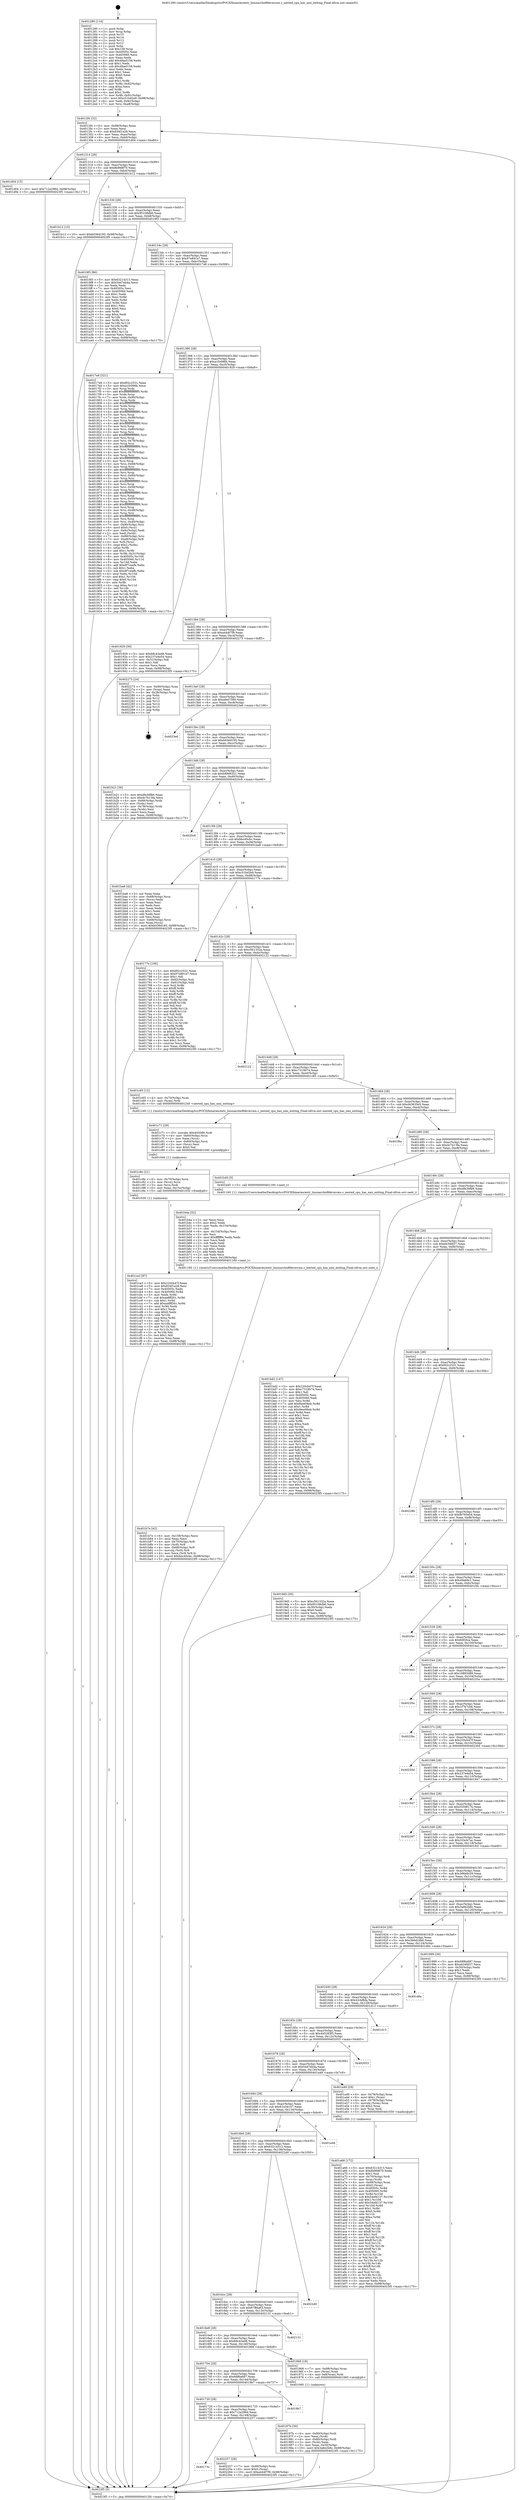 digraph "0x401280" {
  label = "0x401280 (/mnt/c/Users/mathe/Desktop/tcc/POCII/binaries/extr_linuxarchx86kvmvmx.c_nested_cpu_has_nmi_exiting_Final-ollvm.out::main(0))"
  labelloc = "t"
  node[shape=record]

  Entry [label="",width=0.3,height=0.3,shape=circle,fillcolor=black,style=filled]
  "0x4012f4" [label="{
     0x4012f4 [32]\l
     | [instrs]\l
     &nbsp;&nbsp;0x4012f4 \<+6\>: mov -0x98(%rbp),%eax\l
     &nbsp;&nbsp;0x4012fa \<+2\>: mov %eax,%ecx\l
     &nbsp;&nbsp;0x4012fc \<+6\>: sub $0x834f1a28,%ecx\l
     &nbsp;&nbsp;0x401302 \<+6\>: mov %eax,-0xac(%rbp)\l
     &nbsp;&nbsp;0x401308 \<+6\>: mov %ecx,-0xb0(%rbp)\l
     &nbsp;&nbsp;0x40130e \<+6\>: je 0000000000401d04 \<main+0xa84\>\l
  }"]
  "0x401d04" [label="{
     0x401d04 [15]\l
     | [instrs]\l
     &nbsp;&nbsp;0x401d04 \<+10\>: movl $0x712a296d,-0x98(%rbp)\l
     &nbsp;&nbsp;0x401d0e \<+5\>: jmp 00000000004023f5 \<main+0x1175\>\l
  }"]
  "0x401314" [label="{
     0x401314 [28]\l
     | [instrs]\l
     &nbsp;&nbsp;0x401314 \<+5\>: jmp 0000000000401319 \<main+0x99\>\l
     &nbsp;&nbsp;0x401319 \<+6\>: mov -0xac(%rbp),%eax\l
     &nbsp;&nbsp;0x40131f \<+5\>: sub $0x8b968f70,%eax\l
     &nbsp;&nbsp;0x401324 \<+6\>: mov %eax,-0xb4(%rbp)\l
     &nbsp;&nbsp;0x40132a \<+6\>: je 0000000000401b12 \<main+0x892\>\l
  }"]
  Exit [label="",width=0.3,height=0.3,shape=circle,fillcolor=black,style=filled,peripheries=2]
  "0x401b12" [label="{
     0x401b12 [15]\l
     | [instrs]\l
     &nbsp;&nbsp;0x401b12 \<+10\>: movl $0xb036d195,-0x98(%rbp)\l
     &nbsp;&nbsp;0x401b1c \<+5\>: jmp 00000000004023f5 \<main+0x1175\>\l
  }"]
  "0x401330" [label="{
     0x401330 [28]\l
     | [instrs]\l
     &nbsp;&nbsp;0x401330 \<+5\>: jmp 0000000000401335 \<main+0xb5\>\l
     &nbsp;&nbsp;0x401335 \<+6\>: mov -0xac(%rbp),%eax\l
     &nbsp;&nbsp;0x40133b \<+5\>: sub $0x95108db6,%eax\l
     &nbsp;&nbsp;0x401340 \<+6\>: mov %eax,-0xb8(%rbp)\l
     &nbsp;&nbsp;0x401346 \<+6\>: je 00000000004019f3 \<main+0x773\>\l
  }"]
  "0x40173c" [label="{
     0x40173c\l
  }", style=dashed]
  "0x4019f3" [label="{
     0x4019f3 [86]\l
     | [instrs]\l
     &nbsp;&nbsp;0x4019f3 \<+5\>: mov $0x63214313,%eax\l
     &nbsp;&nbsp;0x4019f8 \<+5\>: mov $0x54d7eb4a,%ecx\l
     &nbsp;&nbsp;0x4019fd \<+2\>: xor %edx,%edx\l
     &nbsp;&nbsp;0x4019ff \<+7\>: mov 0x40505c,%esi\l
     &nbsp;&nbsp;0x401a06 \<+7\>: mov 0x405060,%edi\l
     &nbsp;&nbsp;0x401a0d \<+3\>: sub $0x1,%edx\l
     &nbsp;&nbsp;0x401a10 \<+3\>: mov %esi,%r8d\l
     &nbsp;&nbsp;0x401a13 \<+3\>: add %edx,%r8d\l
     &nbsp;&nbsp;0x401a16 \<+4\>: imul %r8d,%esi\l
     &nbsp;&nbsp;0x401a1a \<+3\>: and $0x1,%esi\l
     &nbsp;&nbsp;0x401a1d \<+3\>: cmp $0x0,%esi\l
     &nbsp;&nbsp;0x401a20 \<+4\>: sete %r9b\l
     &nbsp;&nbsp;0x401a24 \<+3\>: cmp $0xa,%edi\l
     &nbsp;&nbsp;0x401a27 \<+4\>: setl %r10b\l
     &nbsp;&nbsp;0x401a2b \<+3\>: mov %r9b,%r11b\l
     &nbsp;&nbsp;0x401a2e \<+3\>: and %r10b,%r11b\l
     &nbsp;&nbsp;0x401a31 \<+3\>: xor %r10b,%r9b\l
     &nbsp;&nbsp;0x401a34 \<+3\>: or %r9b,%r11b\l
     &nbsp;&nbsp;0x401a37 \<+4\>: test $0x1,%r11b\l
     &nbsp;&nbsp;0x401a3b \<+3\>: cmovne %ecx,%eax\l
     &nbsp;&nbsp;0x401a3e \<+6\>: mov %eax,-0x98(%rbp)\l
     &nbsp;&nbsp;0x401a44 \<+5\>: jmp 00000000004023f5 \<main+0x1175\>\l
  }"]
  "0x40134c" [label="{
     0x40134c [28]\l
     | [instrs]\l
     &nbsp;&nbsp;0x40134c \<+5\>: jmp 0000000000401351 \<main+0xd1\>\l
     &nbsp;&nbsp;0x401351 \<+6\>: mov -0xac(%rbp),%eax\l
     &nbsp;&nbsp;0x401357 \<+5\>: sub $0x97e891a7,%eax\l
     &nbsp;&nbsp;0x40135c \<+6\>: mov %eax,-0xbc(%rbp)\l
     &nbsp;&nbsp;0x401362 \<+6\>: je 00000000004017e8 \<main+0x568\>\l
  }"]
  "0x402257" [label="{
     0x402257 [28]\l
     | [instrs]\l
     &nbsp;&nbsp;0x402257 \<+7\>: mov -0x90(%rbp),%rax\l
     &nbsp;&nbsp;0x40225e \<+6\>: movl $0x0,(%rax)\l
     &nbsp;&nbsp;0x402264 \<+10\>: movl $0xa444f7f9,-0x98(%rbp)\l
     &nbsp;&nbsp;0x40226e \<+5\>: jmp 00000000004023f5 \<main+0x1175\>\l
  }"]
  "0x4017e8" [label="{
     0x4017e8 [321]\l
     | [instrs]\l
     &nbsp;&nbsp;0x4017e8 \<+5\>: mov $0xf02c2531,%eax\l
     &nbsp;&nbsp;0x4017ed \<+5\>: mov $0xa1fc096b,%ecx\l
     &nbsp;&nbsp;0x4017f2 \<+3\>: mov %rsp,%rdx\l
     &nbsp;&nbsp;0x4017f5 \<+4\>: add $0xfffffffffffffff0,%rdx\l
     &nbsp;&nbsp;0x4017f9 \<+3\>: mov %rdx,%rsp\l
     &nbsp;&nbsp;0x4017fc \<+7\>: mov %rdx,-0x90(%rbp)\l
     &nbsp;&nbsp;0x401803 \<+3\>: mov %rsp,%rdx\l
     &nbsp;&nbsp;0x401806 \<+4\>: add $0xfffffffffffffff0,%rdx\l
     &nbsp;&nbsp;0x40180a \<+3\>: mov %rdx,%rsp\l
     &nbsp;&nbsp;0x40180d \<+3\>: mov %rsp,%rsi\l
     &nbsp;&nbsp;0x401810 \<+4\>: add $0xfffffffffffffff0,%rsi\l
     &nbsp;&nbsp;0x401814 \<+3\>: mov %rsi,%rsp\l
     &nbsp;&nbsp;0x401817 \<+7\>: mov %rsi,-0x88(%rbp)\l
     &nbsp;&nbsp;0x40181e \<+3\>: mov %rsp,%rsi\l
     &nbsp;&nbsp;0x401821 \<+4\>: add $0xfffffffffffffff0,%rsi\l
     &nbsp;&nbsp;0x401825 \<+3\>: mov %rsi,%rsp\l
     &nbsp;&nbsp;0x401828 \<+4\>: mov %rsi,-0x80(%rbp)\l
     &nbsp;&nbsp;0x40182c \<+3\>: mov %rsp,%rsi\l
     &nbsp;&nbsp;0x40182f \<+4\>: add $0xfffffffffffffff0,%rsi\l
     &nbsp;&nbsp;0x401833 \<+3\>: mov %rsi,%rsp\l
     &nbsp;&nbsp;0x401836 \<+4\>: mov %rsi,-0x78(%rbp)\l
     &nbsp;&nbsp;0x40183a \<+3\>: mov %rsp,%rsi\l
     &nbsp;&nbsp;0x40183d \<+4\>: add $0xfffffffffffffff0,%rsi\l
     &nbsp;&nbsp;0x401841 \<+3\>: mov %rsi,%rsp\l
     &nbsp;&nbsp;0x401844 \<+4\>: mov %rsi,-0x70(%rbp)\l
     &nbsp;&nbsp;0x401848 \<+3\>: mov %rsp,%rsi\l
     &nbsp;&nbsp;0x40184b \<+4\>: add $0xfffffffffffffff0,%rsi\l
     &nbsp;&nbsp;0x40184f \<+3\>: mov %rsi,%rsp\l
     &nbsp;&nbsp;0x401852 \<+4\>: mov %rsi,-0x68(%rbp)\l
     &nbsp;&nbsp;0x401856 \<+3\>: mov %rsp,%rsi\l
     &nbsp;&nbsp;0x401859 \<+4\>: add $0xfffffffffffffff0,%rsi\l
     &nbsp;&nbsp;0x40185d \<+3\>: mov %rsi,%rsp\l
     &nbsp;&nbsp;0x401860 \<+4\>: mov %rsi,-0x60(%rbp)\l
     &nbsp;&nbsp;0x401864 \<+3\>: mov %rsp,%rsi\l
     &nbsp;&nbsp;0x401867 \<+4\>: add $0xfffffffffffffff0,%rsi\l
     &nbsp;&nbsp;0x40186b \<+3\>: mov %rsi,%rsp\l
     &nbsp;&nbsp;0x40186e \<+4\>: mov %rsi,-0x58(%rbp)\l
     &nbsp;&nbsp;0x401872 \<+3\>: mov %rsp,%rsi\l
     &nbsp;&nbsp;0x401875 \<+4\>: add $0xfffffffffffffff0,%rsi\l
     &nbsp;&nbsp;0x401879 \<+3\>: mov %rsi,%rsp\l
     &nbsp;&nbsp;0x40187c \<+4\>: mov %rsi,-0x50(%rbp)\l
     &nbsp;&nbsp;0x401880 \<+3\>: mov %rsp,%rsi\l
     &nbsp;&nbsp;0x401883 \<+4\>: add $0xfffffffffffffff0,%rsi\l
     &nbsp;&nbsp;0x401887 \<+3\>: mov %rsi,%rsp\l
     &nbsp;&nbsp;0x40188a \<+4\>: mov %rsi,-0x48(%rbp)\l
     &nbsp;&nbsp;0x40188e \<+3\>: mov %rsp,%rsi\l
     &nbsp;&nbsp;0x401891 \<+4\>: add $0xfffffffffffffff0,%rsi\l
     &nbsp;&nbsp;0x401895 \<+3\>: mov %rsi,%rsp\l
     &nbsp;&nbsp;0x401898 \<+4\>: mov %rsi,-0x40(%rbp)\l
     &nbsp;&nbsp;0x40189c \<+7\>: mov -0x90(%rbp),%rsi\l
     &nbsp;&nbsp;0x4018a3 \<+6\>: movl $0x0,(%rsi)\l
     &nbsp;&nbsp;0x4018a9 \<+6\>: mov -0x9c(%rbp),%edi\l
     &nbsp;&nbsp;0x4018af \<+2\>: mov %edi,(%rdx)\l
     &nbsp;&nbsp;0x4018b1 \<+7\>: mov -0x88(%rbp),%rsi\l
     &nbsp;&nbsp;0x4018b8 \<+7\>: mov -0xa8(%rbp),%r8\l
     &nbsp;&nbsp;0x4018bf \<+3\>: mov %r8,(%rsi)\l
     &nbsp;&nbsp;0x4018c2 \<+3\>: cmpl $0x2,(%rdx)\l
     &nbsp;&nbsp;0x4018c5 \<+4\>: setne %r9b\l
     &nbsp;&nbsp;0x4018c9 \<+4\>: and $0x1,%r9b\l
     &nbsp;&nbsp;0x4018cd \<+4\>: mov %r9b,-0x31(%rbp)\l
     &nbsp;&nbsp;0x4018d1 \<+8\>: mov 0x40505c,%r10d\l
     &nbsp;&nbsp;0x4018d9 \<+8\>: mov 0x405060,%r11d\l
     &nbsp;&nbsp;0x4018e1 \<+3\>: mov %r10d,%ebx\l
     &nbsp;&nbsp;0x4018e4 \<+6\>: add $0xdf7ceafb,%ebx\l
     &nbsp;&nbsp;0x4018ea \<+3\>: sub $0x1,%ebx\l
     &nbsp;&nbsp;0x4018ed \<+6\>: sub $0xdf7ceafb,%ebx\l
     &nbsp;&nbsp;0x4018f3 \<+4\>: imul %ebx,%r10d\l
     &nbsp;&nbsp;0x4018f7 \<+4\>: and $0x1,%r10d\l
     &nbsp;&nbsp;0x4018fb \<+4\>: cmp $0x0,%r10d\l
     &nbsp;&nbsp;0x4018ff \<+4\>: sete %r9b\l
     &nbsp;&nbsp;0x401903 \<+4\>: cmp $0xa,%r11d\l
     &nbsp;&nbsp;0x401907 \<+4\>: setl %r14b\l
     &nbsp;&nbsp;0x40190b \<+3\>: mov %r9b,%r15b\l
     &nbsp;&nbsp;0x40190e \<+3\>: and %r14b,%r15b\l
     &nbsp;&nbsp;0x401911 \<+3\>: xor %r14b,%r9b\l
     &nbsp;&nbsp;0x401914 \<+3\>: or %r9b,%r15b\l
     &nbsp;&nbsp;0x401917 \<+4\>: test $0x1,%r15b\l
     &nbsp;&nbsp;0x40191b \<+3\>: cmovne %ecx,%eax\l
     &nbsp;&nbsp;0x40191e \<+6\>: mov %eax,-0x98(%rbp)\l
     &nbsp;&nbsp;0x401924 \<+5\>: jmp 00000000004023f5 \<main+0x1175\>\l
  }"]
  "0x401368" [label="{
     0x401368 [28]\l
     | [instrs]\l
     &nbsp;&nbsp;0x401368 \<+5\>: jmp 000000000040136d \<main+0xed\>\l
     &nbsp;&nbsp;0x40136d \<+6\>: mov -0xac(%rbp),%eax\l
     &nbsp;&nbsp;0x401373 \<+5\>: sub $0xa1fc096b,%eax\l
     &nbsp;&nbsp;0x401378 \<+6\>: mov %eax,-0xc0(%rbp)\l
     &nbsp;&nbsp;0x40137e \<+6\>: je 0000000000401929 \<main+0x6a9\>\l
  }"]
  "0x401720" [label="{
     0x401720 [28]\l
     | [instrs]\l
     &nbsp;&nbsp;0x401720 \<+5\>: jmp 0000000000401725 \<main+0x4a5\>\l
     &nbsp;&nbsp;0x401725 \<+6\>: mov -0xac(%rbp),%eax\l
     &nbsp;&nbsp;0x40172b \<+5\>: sub $0x712a296d,%eax\l
     &nbsp;&nbsp;0x401730 \<+6\>: mov %eax,-0x148(%rbp)\l
     &nbsp;&nbsp;0x401736 \<+6\>: je 0000000000402257 \<main+0xfd7\>\l
  }"]
  "0x401929" [label="{
     0x401929 [30]\l
     | [instrs]\l
     &nbsp;&nbsp;0x401929 \<+5\>: mov $0x68c43ed8,%eax\l
     &nbsp;&nbsp;0x40192e \<+5\>: mov $0x237e4a54,%ecx\l
     &nbsp;&nbsp;0x401933 \<+3\>: mov -0x31(%rbp),%dl\l
     &nbsp;&nbsp;0x401936 \<+3\>: test $0x1,%dl\l
     &nbsp;&nbsp;0x401939 \<+3\>: cmovne %ecx,%eax\l
     &nbsp;&nbsp;0x40193c \<+6\>: mov %eax,-0x98(%rbp)\l
     &nbsp;&nbsp;0x401942 \<+5\>: jmp 00000000004023f5 \<main+0x1175\>\l
  }"]
  "0x401384" [label="{
     0x401384 [28]\l
     | [instrs]\l
     &nbsp;&nbsp;0x401384 \<+5\>: jmp 0000000000401389 \<main+0x109\>\l
     &nbsp;&nbsp;0x401389 \<+6\>: mov -0xac(%rbp),%eax\l
     &nbsp;&nbsp;0x40138f \<+5\>: sub $0xa444f7f9,%eax\l
     &nbsp;&nbsp;0x401394 \<+6\>: mov %eax,-0xc4(%rbp)\l
     &nbsp;&nbsp;0x40139a \<+6\>: je 0000000000402273 \<main+0xff3\>\l
  }"]
  "0x4019b7" [label="{
     0x4019b7\l
  }", style=dashed]
  "0x402273" [label="{
     0x402273 [24]\l
     | [instrs]\l
     &nbsp;&nbsp;0x402273 \<+7\>: mov -0x90(%rbp),%rax\l
     &nbsp;&nbsp;0x40227a \<+2\>: mov (%rax),%eax\l
     &nbsp;&nbsp;0x40227c \<+4\>: lea -0x28(%rbp),%rsp\l
     &nbsp;&nbsp;0x402280 \<+1\>: pop %rbx\l
     &nbsp;&nbsp;0x402281 \<+2\>: pop %r12\l
     &nbsp;&nbsp;0x402283 \<+2\>: pop %r13\l
     &nbsp;&nbsp;0x402285 \<+2\>: pop %r14\l
     &nbsp;&nbsp;0x402287 \<+2\>: pop %r15\l
     &nbsp;&nbsp;0x402289 \<+1\>: pop %rbp\l
     &nbsp;&nbsp;0x40228a \<+1\>: ret\l
  }"]
  "0x4013a0" [label="{
     0x4013a0 [28]\l
     | [instrs]\l
     &nbsp;&nbsp;0x4013a0 \<+5\>: jmp 00000000004013a5 \<main+0x125\>\l
     &nbsp;&nbsp;0x4013a5 \<+6\>: mov -0xac(%rbp),%eax\l
     &nbsp;&nbsp;0x4013ab \<+5\>: sub $0xafed7580,%eax\l
     &nbsp;&nbsp;0x4013b0 \<+6\>: mov %eax,-0xc8(%rbp)\l
     &nbsp;&nbsp;0x4013b6 \<+6\>: je 00000000004023e6 \<main+0x1166\>\l
  }"]
  "0x401ca3" [label="{
     0x401ca3 [97]\l
     | [instrs]\l
     &nbsp;&nbsp;0x401ca3 \<+5\>: mov $0x220cb47f,%eax\l
     &nbsp;&nbsp;0x401ca8 \<+5\>: mov $0x834f1a28,%esi\l
     &nbsp;&nbsp;0x401cad \<+7\>: mov 0x40505c,%edx\l
     &nbsp;&nbsp;0x401cb4 \<+8\>: mov 0x405060,%r8d\l
     &nbsp;&nbsp;0x401cbc \<+3\>: mov %edx,%r9d\l
     &nbsp;&nbsp;0x401cbf \<+7\>: sub $0xaa8ff261,%r9d\l
     &nbsp;&nbsp;0x401cc6 \<+4\>: sub $0x1,%r9d\l
     &nbsp;&nbsp;0x401cca \<+7\>: add $0xaa8ff261,%r9d\l
     &nbsp;&nbsp;0x401cd1 \<+4\>: imul %r9d,%edx\l
     &nbsp;&nbsp;0x401cd5 \<+3\>: and $0x1,%edx\l
     &nbsp;&nbsp;0x401cd8 \<+3\>: cmp $0x0,%edx\l
     &nbsp;&nbsp;0x401cdb \<+4\>: sete %r10b\l
     &nbsp;&nbsp;0x401cdf \<+4\>: cmp $0xa,%r8d\l
     &nbsp;&nbsp;0x401ce3 \<+4\>: setl %r11b\l
     &nbsp;&nbsp;0x401ce7 \<+3\>: mov %r10b,%bl\l
     &nbsp;&nbsp;0x401cea \<+3\>: and %r11b,%bl\l
     &nbsp;&nbsp;0x401ced \<+3\>: xor %r11b,%r10b\l
     &nbsp;&nbsp;0x401cf0 \<+3\>: or %r10b,%bl\l
     &nbsp;&nbsp;0x401cf3 \<+3\>: test $0x1,%bl\l
     &nbsp;&nbsp;0x401cf6 \<+3\>: cmovne %esi,%eax\l
     &nbsp;&nbsp;0x401cf9 \<+6\>: mov %eax,-0x98(%rbp)\l
     &nbsp;&nbsp;0x401cff \<+5\>: jmp 00000000004023f5 \<main+0x1175\>\l
  }"]
  "0x4023e6" [label="{
     0x4023e6\l
  }", style=dashed]
  "0x4013bc" [label="{
     0x4013bc [28]\l
     | [instrs]\l
     &nbsp;&nbsp;0x4013bc \<+5\>: jmp 00000000004013c1 \<main+0x141\>\l
     &nbsp;&nbsp;0x4013c1 \<+6\>: mov -0xac(%rbp),%eax\l
     &nbsp;&nbsp;0x4013c7 \<+5\>: sub $0xb036d195,%eax\l
     &nbsp;&nbsp;0x4013cc \<+6\>: mov %eax,-0xcc(%rbp)\l
     &nbsp;&nbsp;0x4013d2 \<+6\>: je 0000000000401b21 \<main+0x8a1\>\l
  }"]
  "0x401c8e" [label="{
     0x401c8e [21]\l
     | [instrs]\l
     &nbsp;&nbsp;0x401c8e \<+4\>: mov -0x70(%rbp),%rcx\l
     &nbsp;&nbsp;0x401c92 \<+3\>: mov (%rcx),%rcx\l
     &nbsp;&nbsp;0x401c95 \<+3\>: mov %rcx,%rdi\l
     &nbsp;&nbsp;0x401c98 \<+6\>: mov %eax,-0x15c(%rbp)\l
     &nbsp;&nbsp;0x401c9e \<+5\>: call 0000000000401030 \<free@plt\>\l
     | [calls]\l
     &nbsp;&nbsp;0x401030 \{1\} (unknown)\l
  }"]
  "0x401b21" [label="{
     0x401b21 [36]\l
     | [instrs]\l
     &nbsp;&nbsp;0x401b21 \<+5\>: mov $0xdfe39fb6,%eax\l
     &nbsp;&nbsp;0x401b26 \<+5\>: mov $0xdc7b13fa,%ecx\l
     &nbsp;&nbsp;0x401b2b \<+4\>: mov -0x68(%rbp),%rdx\l
     &nbsp;&nbsp;0x401b2f \<+2\>: mov (%rdx),%esi\l
     &nbsp;&nbsp;0x401b31 \<+4\>: mov -0x78(%rbp),%rdx\l
     &nbsp;&nbsp;0x401b35 \<+2\>: cmp (%rdx),%esi\l
     &nbsp;&nbsp;0x401b37 \<+3\>: cmovl %ecx,%eax\l
     &nbsp;&nbsp;0x401b3a \<+6\>: mov %eax,-0x98(%rbp)\l
     &nbsp;&nbsp;0x401b40 \<+5\>: jmp 00000000004023f5 \<main+0x1175\>\l
  }"]
  "0x4013d8" [label="{
     0x4013d8 [28]\l
     | [instrs]\l
     &nbsp;&nbsp;0x4013d8 \<+5\>: jmp 00000000004013dd \<main+0x15d\>\l
     &nbsp;&nbsp;0x4013dd \<+6\>: mov -0xac(%rbp),%eax\l
     &nbsp;&nbsp;0x4013e3 \<+5\>: sub $0xb89d6321,%eax\l
     &nbsp;&nbsp;0x4013e8 \<+6\>: mov %eax,-0xd0(%rbp)\l
     &nbsp;&nbsp;0x4013ee \<+6\>: je 00000000004020c6 \<main+0xe46\>\l
  }"]
  "0x401c71" [label="{
     0x401c71 [29]\l
     | [instrs]\l
     &nbsp;&nbsp;0x401c71 \<+10\>: movabs $0x4030d6,%rdi\l
     &nbsp;&nbsp;0x401c7b \<+4\>: mov -0x60(%rbp),%rcx\l
     &nbsp;&nbsp;0x401c7f \<+2\>: mov %eax,(%rcx)\l
     &nbsp;&nbsp;0x401c81 \<+4\>: mov -0x60(%rbp),%rcx\l
     &nbsp;&nbsp;0x401c85 \<+2\>: mov (%rcx),%esi\l
     &nbsp;&nbsp;0x401c87 \<+2\>: mov $0x0,%al\l
     &nbsp;&nbsp;0x401c89 \<+5\>: call 0000000000401040 \<printf@plt\>\l
     | [calls]\l
     &nbsp;&nbsp;0x401040 \{1\} (unknown)\l
  }"]
  "0x4020c6" [label="{
     0x4020c6\l
  }", style=dashed]
  "0x4013f4" [label="{
     0x4013f4 [28]\l
     | [instrs]\l
     &nbsp;&nbsp;0x4013f4 \<+5\>: jmp 00000000004013f9 \<main+0x179\>\l
     &nbsp;&nbsp;0x4013f9 \<+6\>: mov -0xac(%rbp),%eax\l
     &nbsp;&nbsp;0x4013ff \<+5\>: sub $0xbbc40cbc,%eax\l
     &nbsp;&nbsp;0x401404 \<+6\>: mov %eax,-0xd4(%rbp)\l
     &nbsp;&nbsp;0x40140a \<+6\>: je 0000000000401ba8 \<main+0x928\>\l
  }"]
  "0x401b7e" [label="{
     0x401b7e [42]\l
     | [instrs]\l
     &nbsp;&nbsp;0x401b7e \<+6\>: mov -0x158(%rbp),%ecx\l
     &nbsp;&nbsp;0x401b84 \<+3\>: imul %eax,%ecx\l
     &nbsp;&nbsp;0x401b87 \<+4\>: mov -0x70(%rbp),%r8\l
     &nbsp;&nbsp;0x401b8b \<+3\>: mov (%r8),%r8\l
     &nbsp;&nbsp;0x401b8e \<+4\>: mov -0x68(%rbp),%r9\l
     &nbsp;&nbsp;0x401b92 \<+3\>: movslq (%r9),%r9\l
     &nbsp;&nbsp;0x401b95 \<+4\>: mov %ecx,(%r8,%r9,4)\l
     &nbsp;&nbsp;0x401b99 \<+10\>: movl $0xbbc40cbc,-0x98(%rbp)\l
     &nbsp;&nbsp;0x401ba3 \<+5\>: jmp 00000000004023f5 \<main+0x1175\>\l
  }"]
  "0x401ba8" [label="{
     0x401ba8 [42]\l
     | [instrs]\l
     &nbsp;&nbsp;0x401ba8 \<+2\>: xor %eax,%eax\l
     &nbsp;&nbsp;0x401baa \<+4\>: mov -0x68(%rbp),%rcx\l
     &nbsp;&nbsp;0x401bae \<+2\>: mov (%rcx),%edx\l
     &nbsp;&nbsp;0x401bb0 \<+2\>: mov %eax,%esi\l
     &nbsp;&nbsp;0x401bb2 \<+2\>: sub %edx,%esi\l
     &nbsp;&nbsp;0x401bb4 \<+2\>: mov %eax,%edx\l
     &nbsp;&nbsp;0x401bb6 \<+3\>: sub $0x1,%edx\l
     &nbsp;&nbsp;0x401bb9 \<+2\>: add %edx,%esi\l
     &nbsp;&nbsp;0x401bbb \<+2\>: sub %esi,%eax\l
     &nbsp;&nbsp;0x401bbd \<+4\>: mov -0x68(%rbp),%rcx\l
     &nbsp;&nbsp;0x401bc1 \<+2\>: mov %eax,(%rcx)\l
     &nbsp;&nbsp;0x401bc3 \<+10\>: movl $0xb036d195,-0x98(%rbp)\l
     &nbsp;&nbsp;0x401bcd \<+5\>: jmp 00000000004023f5 \<main+0x1175\>\l
  }"]
  "0x401410" [label="{
     0x401410 [28]\l
     | [instrs]\l
     &nbsp;&nbsp;0x401410 \<+5\>: jmp 0000000000401415 \<main+0x195\>\l
     &nbsp;&nbsp;0x401415 \<+6\>: mov -0xac(%rbp),%eax\l
     &nbsp;&nbsp;0x40141b \<+5\>: sub $0xc51bd2e9,%eax\l
     &nbsp;&nbsp;0x401420 \<+6\>: mov %eax,-0xd8(%rbp)\l
     &nbsp;&nbsp;0x401426 \<+6\>: je 000000000040177e \<main+0x4fe\>\l
  }"]
  "0x401b4a" [label="{
     0x401b4a [52]\l
     | [instrs]\l
     &nbsp;&nbsp;0x401b4a \<+2\>: xor %ecx,%ecx\l
     &nbsp;&nbsp;0x401b4c \<+5\>: mov $0x2,%edx\l
     &nbsp;&nbsp;0x401b51 \<+6\>: mov %edx,-0x154(%rbp)\l
     &nbsp;&nbsp;0x401b57 \<+1\>: cltd\l
     &nbsp;&nbsp;0x401b58 \<+6\>: mov -0x154(%rbp),%esi\l
     &nbsp;&nbsp;0x401b5e \<+2\>: idiv %esi\l
     &nbsp;&nbsp;0x401b60 \<+6\>: imul $0xfffffffe,%edx,%edx\l
     &nbsp;&nbsp;0x401b66 \<+2\>: mov %ecx,%edi\l
     &nbsp;&nbsp;0x401b68 \<+2\>: sub %edx,%edi\l
     &nbsp;&nbsp;0x401b6a \<+2\>: mov %ecx,%edx\l
     &nbsp;&nbsp;0x401b6c \<+3\>: sub $0x1,%edx\l
     &nbsp;&nbsp;0x401b6f \<+2\>: add %edx,%edi\l
     &nbsp;&nbsp;0x401b71 \<+2\>: sub %edi,%ecx\l
     &nbsp;&nbsp;0x401b73 \<+6\>: mov %ecx,-0x158(%rbp)\l
     &nbsp;&nbsp;0x401b79 \<+5\>: call 0000000000401160 \<next_i\>\l
     | [calls]\l
     &nbsp;&nbsp;0x401160 \{1\} (/mnt/c/Users/mathe/Desktop/tcc/POCII/binaries/extr_linuxarchx86kvmvmx.c_nested_cpu_has_nmi_exiting_Final-ollvm.out::next_i)\l
  }"]
  "0x40177e" [label="{
     0x40177e [106]\l
     | [instrs]\l
     &nbsp;&nbsp;0x40177e \<+5\>: mov $0xf02c2531,%eax\l
     &nbsp;&nbsp;0x401783 \<+5\>: mov $0x97e891a7,%ecx\l
     &nbsp;&nbsp;0x401788 \<+2\>: mov $0x1,%dl\l
     &nbsp;&nbsp;0x40178a \<+7\>: mov -0x92(%rbp),%sil\l
     &nbsp;&nbsp;0x401791 \<+7\>: mov -0x91(%rbp),%dil\l
     &nbsp;&nbsp;0x401798 \<+3\>: mov %sil,%r8b\l
     &nbsp;&nbsp;0x40179b \<+4\>: xor $0xff,%r8b\l
     &nbsp;&nbsp;0x40179f \<+3\>: mov %dil,%r9b\l
     &nbsp;&nbsp;0x4017a2 \<+4\>: xor $0xff,%r9b\l
     &nbsp;&nbsp;0x4017a6 \<+3\>: xor $0x1,%dl\l
     &nbsp;&nbsp;0x4017a9 \<+3\>: mov %r8b,%r10b\l
     &nbsp;&nbsp;0x4017ac \<+4\>: and $0xff,%r10b\l
     &nbsp;&nbsp;0x4017b0 \<+3\>: and %dl,%sil\l
     &nbsp;&nbsp;0x4017b3 \<+3\>: mov %r9b,%r11b\l
     &nbsp;&nbsp;0x4017b6 \<+4\>: and $0xff,%r11b\l
     &nbsp;&nbsp;0x4017ba \<+3\>: and %dl,%dil\l
     &nbsp;&nbsp;0x4017bd \<+3\>: or %sil,%r10b\l
     &nbsp;&nbsp;0x4017c0 \<+3\>: or %dil,%r11b\l
     &nbsp;&nbsp;0x4017c3 \<+3\>: xor %r11b,%r10b\l
     &nbsp;&nbsp;0x4017c6 \<+3\>: or %r9b,%r8b\l
     &nbsp;&nbsp;0x4017c9 \<+4\>: xor $0xff,%r8b\l
     &nbsp;&nbsp;0x4017cd \<+3\>: or $0x1,%dl\l
     &nbsp;&nbsp;0x4017d0 \<+3\>: and %dl,%r8b\l
     &nbsp;&nbsp;0x4017d3 \<+3\>: or %r8b,%r10b\l
     &nbsp;&nbsp;0x4017d6 \<+4\>: test $0x1,%r10b\l
     &nbsp;&nbsp;0x4017da \<+3\>: cmovne %ecx,%eax\l
     &nbsp;&nbsp;0x4017dd \<+6\>: mov %eax,-0x98(%rbp)\l
     &nbsp;&nbsp;0x4017e3 \<+5\>: jmp 00000000004023f5 \<main+0x1175\>\l
  }"]
  "0x40142c" [label="{
     0x40142c [28]\l
     | [instrs]\l
     &nbsp;&nbsp;0x40142c \<+5\>: jmp 0000000000401431 \<main+0x1b1\>\l
     &nbsp;&nbsp;0x401431 \<+6\>: mov -0xac(%rbp),%eax\l
     &nbsp;&nbsp;0x401437 \<+5\>: sub $0xc561332a,%eax\l
     &nbsp;&nbsp;0x40143c \<+6\>: mov %eax,-0xdc(%rbp)\l
     &nbsp;&nbsp;0x401442 \<+6\>: je 0000000000402122 \<main+0xea2\>\l
  }"]
  "0x4023f5" [label="{
     0x4023f5 [5]\l
     | [instrs]\l
     &nbsp;&nbsp;0x4023f5 \<+5\>: jmp 00000000004012f4 \<main+0x74\>\l
  }"]
  "0x401280" [label="{
     0x401280 [116]\l
     | [instrs]\l
     &nbsp;&nbsp;0x401280 \<+1\>: push %rbp\l
     &nbsp;&nbsp;0x401281 \<+3\>: mov %rsp,%rbp\l
     &nbsp;&nbsp;0x401284 \<+2\>: push %r15\l
     &nbsp;&nbsp;0x401286 \<+2\>: push %r14\l
     &nbsp;&nbsp;0x401288 \<+2\>: push %r13\l
     &nbsp;&nbsp;0x40128a \<+2\>: push %r12\l
     &nbsp;&nbsp;0x40128c \<+1\>: push %rbx\l
     &nbsp;&nbsp;0x40128d \<+7\>: sub $0x158,%rsp\l
     &nbsp;&nbsp;0x401294 \<+7\>: mov 0x40505c,%eax\l
     &nbsp;&nbsp;0x40129b \<+7\>: mov 0x405060,%ecx\l
     &nbsp;&nbsp;0x4012a2 \<+2\>: mov %eax,%edx\l
     &nbsp;&nbsp;0x4012a4 \<+6\>: add $0x4faa0158,%edx\l
     &nbsp;&nbsp;0x4012aa \<+3\>: sub $0x1,%edx\l
     &nbsp;&nbsp;0x4012ad \<+6\>: sub $0x4faa0158,%edx\l
     &nbsp;&nbsp;0x4012b3 \<+3\>: imul %edx,%eax\l
     &nbsp;&nbsp;0x4012b6 \<+3\>: and $0x1,%eax\l
     &nbsp;&nbsp;0x4012b9 \<+3\>: cmp $0x0,%eax\l
     &nbsp;&nbsp;0x4012bc \<+4\>: sete %r8b\l
     &nbsp;&nbsp;0x4012c0 \<+4\>: and $0x1,%r8b\l
     &nbsp;&nbsp;0x4012c4 \<+7\>: mov %r8b,-0x92(%rbp)\l
     &nbsp;&nbsp;0x4012cb \<+3\>: cmp $0xa,%ecx\l
     &nbsp;&nbsp;0x4012ce \<+4\>: setl %r8b\l
     &nbsp;&nbsp;0x4012d2 \<+4\>: and $0x1,%r8b\l
     &nbsp;&nbsp;0x4012d6 \<+7\>: mov %r8b,-0x91(%rbp)\l
     &nbsp;&nbsp;0x4012dd \<+10\>: movl $0xc51bd2e9,-0x98(%rbp)\l
     &nbsp;&nbsp;0x4012e7 \<+6\>: mov %edi,-0x9c(%rbp)\l
     &nbsp;&nbsp;0x4012ed \<+7\>: mov %rsi,-0xa8(%rbp)\l
  }"]
  "0x401a66" [label="{
     0x401a66 [172]\l
     | [instrs]\l
     &nbsp;&nbsp;0x401a66 \<+5\>: mov $0x63214313,%ecx\l
     &nbsp;&nbsp;0x401a6b \<+5\>: mov $0x8b968f70,%edx\l
     &nbsp;&nbsp;0x401a70 \<+3\>: mov $0x1,%sil\l
     &nbsp;&nbsp;0x401a73 \<+4\>: mov -0x70(%rbp),%rdi\l
     &nbsp;&nbsp;0x401a77 \<+3\>: mov %rax,(%rdi)\l
     &nbsp;&nbsp;0x401a7a \<+4\>: mov -0x68(%rbp),%rax\l
     &nbsp;&nbsp;0x401a7e \<+6\>: movl $0x0,(%rax)\l
     &nbsp;&nbsp;0x401a84 \<+8\>: mov 0x40505c,%r8d\l
     &nbsp;&nbsp;0x401a8c \<+8\>: mov 0x405060,%r9d\l
     &nbsp;&nbsp;0x401a94 \<+3\>: mov %r8d,%r10d\l
     &nbsp;&nbsp;0x401a97 \<+7\>: sub $0x54efd137,%r10d\l
     &nbsp;&nbsp;0x401a9e \<+4\>: sub $0x1,%r10d\l
     &nbsp;&nbsp;0x401aa2 \<+7\>: add $0x54efd137,%r10d\l
     &nbsp;&nbsp;0x401aa9 \<+4\>: imul %r10d,%r8d\l
     &nbsp;&nbsp;0x401aad \<+4\>: and $0x1,%r8d\l
     &nbsp;&nbsp;0x401ab1 \<+4\>: cmp $0x0,%r8d\l
     &nbsp;&nbsp;0x401ab5 \<+4\>: sete %r11b\l
     &nbsp;&nbsp;0x401ab9 \<+4\>: cmp $0xa,%r9d\l
     &nbsp;&nbsp;0x401abd \<+3\>: setl %bl\l
     &nbsp;&nbsp;0x401ac0 \<+3\>: mov %r11b,%r14b\l
     &nbsp;&nbsp;0x401ac3 \<+4\>: xor $0xff,%r14b\l
     &nbsp;&nbsp;0x401ac7 \<+3\>: mov %bl,%r15b\l
     &nbsp;&nbsp;0x401aca \<+4\>: xor $0xff,%r15b\l
     &nbsp;&nbsp;0x401ace \<+4\>: xor $0x1,%sil\l
     &nbsp;&nbsp;0x401ad2 \<+3\>: mov %r14b,%r12b\l
     &nbsp;&nbsp;0x401ad5 \<+4\>: and $0xff,%r12b\l
     &nbsp;&nbsp;0x401ad9 \<+3\>: and %sil,%r11b\l
     &nbsp;&nbsp;0x401adc \<+3\>: mov %r15b,%r13b\l
     &nbsp;&nbsp;0x401adf \<+4\>: and $0xff,%r13b\l
     &nbsp;&nbsp;0x401ae3 \<+3\>: and %sil,%bl\l
     &nbsp;&nbsp;0x401ae6 \<+3\>: or %r11b,%r12b\l
     &nbsp;&nbsp;0x401ae9 \<+3\>: or %bl,%r13b\l
     &nbsp;&nbsp;0x401aec \<+3\>: xor %r13b,%r12b\l
     &nbsp;&nbsp;0x401aef \<+3\>: or %r15b,%r14b\l
     &nbsp;&nbsp;0x401af2 \<+4\>: xor $0xff,%r14b\l
     &nbsp;&nbsp;0x401af6 \<+4\>: or $0x1,%sil\l
     &nbsp;&nbsp;0x401afa \<+3\>: and %sil,%r14b\l
     &nbsp;&nbsp;0x401afd \<+3\>: or %r14b,%r12b\l
     &nbsp;&nbsp;0x401b00 \<+4\>: test $0x1,%r12b\l
     &nbsp;&nbsp;0x401b04 \<+3\>: cmovne %edx,%ecx\l
     &nbsp;&nbsp;0x401b07 \<+6\>: mov %ecx,-0x98(%rbp)\l
     &nbsp;&nbsp;0x401b0d \<+5\>: jmp 00000000004023f5 \<main+0x1175\>\l
  }"]
  "0x40197b" [label="{
     0x40197b [30]\l
     | [instrs]\l
     &nbsp;&nbsp;0x40197b \<+4\>: mov -0x80(%rbp),%rdi\l
     &nbsp;&nbsp;0x40197f \<+2\>: mov %eax,(%rdi)\l
     &nbsp;&nbsp;0x401981 \<+4\>: mov -0x80(%rbp),%rdi\l
     &nbsp;&nbsp;0x401985 \<+2\>: mov (%rdi),%eax\l
     &nbsp;&nbsp;0x401987 \<+3\>: mov %eax,-0x30(%rbp)\l
     &nbsp;&nbsp;0x40198a \<+10\>: movl $0x3a8e2b8c,-0x98(%rbp)\l
     &nbsp;&nbsp;0x401994 \<+5\>: jmp 00000000004023f5 \<main+0x1175\>\l
  }"]
  "0x402122" [label="{
     0x402122\l
  }", style=dashed]
  "0x401448" [label="{
     0x401448 [28]\l
     | [instrs]\l
     &nbsp;&nbsp;0x401448 \<+5\>: jmp 000000000040144d \<main+0x1cd\>\l
     &nbsp;&nbsp;0x40144d \<+6\>: mov -0xac(%rbp),%eax\l
     &nbsp;&nbsp;0x401453 \<+5\>: sub $0xc7319b74,%eax\l
     &nbsp;&nbsp;0x401458 \<+6\>: mov %eax,-0xe0(%rbp)\l
     &nbsp;&nbsp;0x40145e \<+6\>: je 0000000000401c65 \<main+0x9e5\>\l
  }"]
  "0x401704" [label="{
     0x401704 [28]\l
     | [instrs]\l
     &nbsp;&nbsp;0x401704 \<+5\>: jmp 0000000000401709 \<main+0x489\>\l
     &nbsp;&nbsp;0x401709 \<+6\>: mov -0xac(%rbp),%eax\l
     &nbsp;&nbsp;0x40170f \<+5\>: sub $0x68f6a687,%eax\l
     &nbsp;&nbsp;0x401714 \<+6\>: mov %eax,-0x144(%rbp)\l
     &nbsp;&nbsp;0x40171a \<+6\>: je 00000000004019b7 \<main+0x737\>\l
  }"]
  "0x401c65" [label="{
     0x401c65 [12]\l
     | [instrs]\l
     &nbsp;&nbsp;0x401c65 \<+4\>: mov -0x70(%rbp),%rax\l
     &nbsp;&nbsp;0x401c69 \<+3\>: mov (%rax),%rdi\l
     &nbsp;&nbsp;0x401c6c \<+5\>: call 0000000000401240 \<nested_cpu_has_nmi_exiting\>\l
     | [calls]\l
     &nbsp;&nbsp;0x401240 \{1\} (/mnt/c/Users/mathe/Desktop/tcc/POCII/binaries/extr_linuxarchx86kvmvmx.c_nested_cpu_has_nmi_exiting_Final-ollvm.out::nested_cpu_has_nmi_exiting)\l
  }"]
  "0x401464" [label="{
     0x401464 [28]\l
     | [instrs]\l
     &nbsp;&nbsp;0x401464 \<+5\>: jmp 0000000000401469 \<main+0x1e9\>\l
     &nbsp;&nbsp;0x401469 \<+6\>: mov -0xac(%rbp),%eax\l
     &nbsp;&nbsp;0x40146f \<+5\>: sub $0xd43835e5,%eax\l
     &nbsp;&nbsp;0x401474 \<+6\>: mov %eax,-0xe4(%rbp)\l
     &nbsp;&nbsp;0x40147a \<+6\>: je 0000000000401f6a \<main+0xcea\>\l
  }"]
  "0x401968" [label="{
     0x401968 [19]\l
     | [instrs]\l
     &nbsp;&nbsp;0x401968 \<+7\>: mov -0x88(%rbp),%rax\l
     &nbsp;&nbsp;0x40196f \<+3\>: mov (%rax),%rax\l
     &nbsp;&nbsp;0x401972 \<+4\>: mov 0x8(%rax),%rdi\l
     &nbsp;&nbsp;0x401976 \<+5\>: call 0000000000401060 \<atoi@plt\>\l
     | [calls]\l
     &nbsp;&nbsp;0x401060 \{1\} (unknown)\l
  }"]
  "0x401f6a" [label="{
     0x401f6a\l
  }", style=dashed]
  "0x401480" [label="{
     0x401480 [28]\l
     | [instrs]\l
     &nbsp;&nbsp;0x401480 \<+5\>: jmp 0000000000401485 \<main+0x205\>\l
     &nbsp;&nbsp;0x401485 \<+6\>: mov -0xac(%rbp),%eax\l
     &nbsp;&nbsp;0x40148b \<+5\>: sub $0xdc7b13fa,%eax\l
     &nbsp;&nbsp;0x401490 \<+6\>: mov %eax,-0xe8(%rbp)\l
     &nbsp;&nbsp;0x401496 \<+6\>: je 0000000000401b45 \<main+0x8c5\>\l
  }"]
  "0x4016e8" [label="{
     0x4016e8 [28]\l
     | [instrs]\l
     &nbsp;&nbsp;0x4016e8 \<+5\>: jmp 00000000004016ed \<main+0x46d\>\l
     &nbsp;&nbsp;0x4016ed \<+6\>: mov -0xac(%rbp),%eax\l
     &nbsp;&nbsp;0x4016f3 \<+5\>: sub $0x68c43ed8,%eax\l
     &nbsp;&nbsp;0x4016f8 \<+6\>: mov %eax,-0x140(%rbp)\l
     &nbsp;&nbsp;0x4016fe \<+6\>: je 0000000000401968 \<main+0x6e8\>\l
  }"]
  "0x401b45" [label="{
     0x401b45 [5]\l
     | [instrs]\l
     &nbsp;&nbsp;0x401b45 \<+5\>: call 0000000000401160 \<next_i\>\l
     | [calls]\l
     &nbsp;&nbsp;0x401160 \{1\} (/mnt/c/Users/mathe/Desktop/tcc/POCII/binaries/extr_linuxarchx86kvmvmx.c_nested_cpu_has_nmi_exiting_Final-ollvm.out::next_i)\l
  }"]
  "0x40149c" [label="{
     0x40149c [28]\l
     | [instrs]\l
     &nbsp;&nbsp;0x40149c \<+5\>: jmp 00000000004014a1 \<main+0x221\>\l
     &nbsp;&nbsp;0x4014a1 \<+6\>: mov -0xac(%rbp),%eax\l
     &nbsp;&nbsp;0x4014a7 \<+5\>: sub $0xdfe39fb6,%eax\l
     &nbsp;&nbsp;0x4014ac \<+6\>: mov %eax,-0xec(%rbp)\l
     &nbsp;&nbsp;0x4014b2 \<+6\>: je 0000000000401bd2 \<main+0x952\>\l
  }"]
  "0x402131" [label="{
     0x402131\l
  }", style=dashed]
  "0x401bd2" [label="{
     0x401bd2 [147]\l
     | [instrs]\l
     &nbsp;&nbsp;0x401bd2 \<+5\>: mov $0x220cb47f,%eax\l
     &nbsp;&nbsp;0x401bd7 \<+5\>: mov $0xc7319b74,%ecx\l
     &nbsp;&nbsp;0x401bdc \<+2\>: mov $0x1,%dl\l
     &nbsp;&nbsp;0x401bde \<+7\>: mov 0x40505c,%esi\l
     &nbsp;&nbsp;0x401be5 \<+7\>: mov 0x405060,%edi\l
     &nbsp;&nbsp;0x401bec \<+3\>: mov %esi,%r8d\l
     &nbsp;&nbsp;0x401bef \<+7\>: add $0xf4ee06eb,%r8d\l
     &nbsp;&nbsp;0x401bf6 \<+4\>: sub $0x1,%r8d\l
     &nbsp;&nbsp;0x401bfa \<+7\>: sub $0xf4ee06eb,%r8d\l
     &nbsp;&nbsp;0x401c01 \<+4\>: imul %r8d,%esi\l
     &nbsp;&nbsp;0x401c05 \<+3\>: and $0x1,%esi\l
     &nbsp;&nbsp;0x401c08 \<+3\>: cmp $0x0,%esi\l
     &nbsp;&nbsp;0x401c0b \<+4\>: sete %r9b\l
     &nbsp;&nbsp;0x401c0f \<+3\>: cmp $0xa,%edi\l
     &nbsp;&nbsp;0x401c12 \<+4\>: setl %r10b\l
     &nbsp;&nbsp;0x401c16 \<+3\>: mov %r9b,%r11b\l
     &nbsp;&nbsp;0x401c19 \<+4\>: xor $0xff,%r11b\l
     &nbsp;&nbsp;0x401c1d \<+3\>: mov %r10b,%bl\l
     &nbsp;&nbsp;0x401c20 \<+3\>: xor $0xff,%bl\l
     &nbsp;&nbsp;0x401c23 \<+3\>: xor $0x0,%dl\l
     &nbsp;&nbsp;0x401c26 \<+3\>: mov %r11b,%r14b\l
     &nbsp;&nbsp;0x401c29 \<+4\>: and $0x0,%r14b\l
     &nbsp;&nbsp;0x401c2d \<+3\>: and %dl,%r9b\l
     &nbsp;&nbsp;0x401c30 \<+3\>: mov %bl,%r15b\l
     &nbsp;&nbsp;0x401c33 \<+4\>: and $0x0,%r15b\l
     &nbsp;&nbsp;0x401c37 \<+3\>: and %dl,%r10b\l
     &nbsp;&nbsp;0x401c3a \<+3\>: or %r9b,%r14b\l
     &nbsp;&nbsp;0x401c3d \<+3\>: or %r10b,%r15b\l
     &nbsp;&nbsp;0x401c40 \<+3\>: xor %r15b,%r14b\l
     &nbsp;&nbsp;0x401c43 \<+3\>: or %bl,%r11b\l
     &nbsp;&nbsp;0x401c46 \<+4\>: xor $0xff,%r11b\l
     &nbsp;&nbsp;0x401c4a \<+3\>: or $0x0,%dl\l
     &nbsp;&nbsp;0x401c4d \<+3\>: and %dl,%r11b\l
     &nbsp;&nbsp;0x401c50 \<+3\>: or %r11b,%r14b\l
     &nbsp;&nbsp;0x401c53 \<+4\>: test $0x1,%r14b\l
     &nbsp;&nbsp;0x401c57 \<+3\>: cmovne %ecx,%eax\l
     &nbsp;&nbsp;0x401c5a \<+6\>: mov %eax,-0x98(%rbp)\l
     &nbsp;&nbsp;0x401c60 \<+5\>: jmp 00000000004023f5 \<main+0x1175\>\l
  }"]
  "0x4014b8" [label="{
     0x4014b8 [28]\l
     | [instrs]\l
     &nbsp;&nbsp;0x4014b8 \<+5\>: jmp 00000000004014bd \<main+0x23d\>\l
     &nbsp;&nbsp;0x4014bd \<+6\>: mov -0xac(%rbp),%eax\l
     &nbsp;&nbsp;0x4014c3 \<+5\>: sub $0xeb34fd37,%eax\l
     &nbsp;&nbsp;0x4014c8 \<+6\>: mov %eax,-0xf0(%rbp)\l
     &nbsp;&nbsp;0x4014ce \<+6\>: je 00000000004019d5 \<main+0x755\>\l
  }"]
  "0x4016cc" [label="{
     0x4016cc [28]\l
     | [instrs]\l
     &nbsp;&nbsp;0x4016cc \<+5\>: jmp 00000000004016d1 \<main+0x451\>\l
     &nbsp;&nbsp;0x4016d1 \<+6\>: mov -0xac(%rbp),%eax\l
     &nbsp;&nbsp;0x4016d7 \<+5\>: sub $0x67ffda63,%eax\l
     &nbsp;&nbsp;0x4016dc \<+6\>: mov %eax,-0x13c(%rbp)\l
     &nbsp;&nbsp;0x4016e2 \<+6\>: je 0000000000402131 \<main+0xeb1\>\l
  }"]
  "0x4019d5" [label="{
     0x4019d5 [30]\l
     | [instrs]\l
     &nbsp;&nbsp;0x4019d5 \<+5\>: mov $0xc561332a,%eax\l
     &nbsp;&nbsp;0x4019da \<+5\>: mov $0x95108db6,%ecx\l
     &nbsp;&nbsp;0x4019df \<+3\>: mov -0x30(%rbp),%edx\l
     &nbsp;&nbsp;0x4019e2 \<+3\>: cmp $0x0,%edx\l
     &nbsp;&nbsp;0x4019e5 \<+3\>: cmove %ecx,%eax\l
     &nbsp;&nbsp;0x4019e8 \<+6\>: mov %eax,-0x98(%rbp)\l
     &nbsp;&nbsp;0x4019ee \<+5\>: jmp 00000000004023f5 \<main+0x1175\>\l
  }"]
  "0x4014d4" [label="{
     0x4014d4 [28]\l
     | [instrs]\l
     &nbsp;&nbsp;0x4014d4 \<+5\>: jmp 00000000004014d9 \<main+0x259\>\l
     &nbsp;&nbsp;0x4014d9 \<+6\>: mov -0xac(%rbp),%eax\l
     &nbsp;&nbsp;0x4014df \<+5\>: sub $0xf02c2531,%eax\l
     &nbsp;&nbsp;0x4014e4 \<+6\>: mov %eax,-0xf4(%rbp)\l
     &nbsp;&nbsp;0x4014ea \<+6\>: je 000000000040228b \<main+0x100b\>\l
  }"]
  "0x4022d0" [label="{
     0x4022d0\l
  }", style=dashed]
  "0x40228b" [label="{
     0x40228b\l
  }", style=dashed]
  "0x4014f0" [label="{
     0x4014f0 [28]\l
     | [instrs]\l
     &nbsp;&nbsp;0x4014f0 \<+5\>: jmp 00000000004014f5 \<main+0x275\>\l
     &nbsp;&nbsp;0x4014f5 \<+6\>: mov -0xac(%rbp),%eax\l
     &nbsp;&nbsp;0x4014fb \<+5\>: sub $0xfb765e04,%eax\l
     &nbsp;&nbsp;0x401500 \<+6\>: mov %eax,-0xf8(%rbp)\l
     &nbsp;&nbsp;0x401506 \<+6\>: je 00000000004020d5 \<main+0xe55\>\l
  }"]
  "0x4016b0" [label="{
     0x4016b0 [28]\l
     | [instrs]\l
     &nbsp;&nbsp;0x4016b0 \<+5\>: jmp 00000000004016b5 \<main+0x435\>\l
     &nbsp;&nbsp;0x4016b5 \<+6\>: mov -0xac(%rbp),%eax\l
     &nbsp;&nbsp;0x4016bb \<+5\>: sub $0x63214313,%eax\l
     &nbsp;&nbsp;0x4016c0 \<+6\>: mov %eax,-0x138(%rbp)\l
     &nbsp;&nbsp;0x4016c6 \<+6\>: je 00000000004022d0 \<main+0x1050\>\l
  }"]
  "0x4020d5" [label="{
     0x4020d5\l
  }", style=dashed]
  "0x40150c" [label="{
     0x40150c [28]\l
     | [instrs]\l
     &nbsp;&nbsp;0x40150c \<+5\>: jmp 0000000000401511 \<main+0x291\>\l
     &nbsp;&nbsp;0x401511 \<+6\>: mov -0xac(%rbp),%eax\l
     &nbsp;&nbsp;0x401517 \<+5\>: sub $0x49a68c1,%eax\l
     &nbsp;&nbsp;0x40151c \<+6\>: mov %eax,-0xfc(%rbp)\l
     &nbsp;&nbsp;0x401522 \<+6\>: je 0000000000401f4c \<main+0xccc\>\l
  }"]
  "0x401e46" [label="{
     0x401e46\l
  }", style=dashed]
  "0x401f4c" [label="{
     0x401f4c\l
  }", style=dashed]
  "0x401528" [label="{
     0x401528 [28]\l
     | [instrs]\l
     &nbsp;&nbsp;0x401528 \<+5\>: jmp 000000000040152d \<main+0x2ad\>\l
     &nbsp;&nbsp;0x40152d \<+6\>: mov -0xac(%rbp),%eax\l
     &nbsp;&nbsp;0x401533 \<+5\>: sub $0x60f2fca,%eax\l
     &nbsp;&nbsp;0x401538 \<+6\>: mov %eax,-0x100(%rbp)\l
     &nbsp;&nbsp;0x40153e \<+6\>: je 0000000000401ea1 \<main+0xc21\>\l
  }"]
  "0x401694" [label="{
     0x401694 [28]\l
     | [instrs]\l
     &nbsp;&nbsp;0x401694 \<+5\>: jmp 0000000000401699 \<main+0x419\>\l
     &nbsp;&nbsp;0x401699 \<+6\>: mov -0xac(%rbp),%eax\l
     &nbsp;&nbsp;0x40169f \<+5\>: sub $0x61e34147,%eax\l
     &nbsp;&nbsp;0x4016a4 \<+6\>: mov %eax,-0x134(%rbp)\l
     &nbsp;&nbsp;0x4016aa \<+6\>: je 0000000000401e46 \<main+0xbc6\>\l
  }"]
  "0x401ea1" [label="{
     0x401ea1\l
  }", style=dashed]
  "0x401544" [label="{
     0x401544 [28]\l
     | [instrs]\l
     &nbsp;&nbsp;0x401544 \<+5\>: jmp 0000000000401549 \<main+0x2c9\>\l
     &nbsp;&nbsp;0x401549 \<+6\>: mov -0xac(%rbp),%eax\l
     &nbsp;&nbsp;0x40154f \<+5\>: sub $0x19893489,%eax\l
     &nbsp;&nbsp;0x401554 \<+6\>: mov %eax,-0x104(%rbp)\l
     &nbsp;&nbsp;0x40155a \<+6\>: je 000000000040235a \<main+0x10da\>\l
  }"]
  "0x401a49" [label="{
     0x401a49 [29]\l
     | [instrs]\l
     &nbsp;&nbsp;0x401a49 \<+4\>: mov -0x78(%rbp),%rax\l
     &nbsp;&nbsp;0x401a4d \<+6\>: movl $0x1,(%rax)\l
     &nbsp;&nbsp;0x401a53 \<+4\>: mov -0x78(%rbp),%rax\l
     &nbsp;&nbsp;0x401a57 \<+3\>: movslq (%rax),%rax\l
     &nbsp;&nbsp;0x401a5a \<+4\>: shl $0x2,%rax\l
     &nbsp;&nbsp;0x401a5e \<+3\>: mov %rax,%rdi\l
     &nbsp;&nbsp;0x401a61 \<+5\>: call 0000000000401050 \<malloc@plt\>\l
     | [calls]\l
     &nbsp;&nbsp;0x401050 \{1\} (unknown)\l
  }"]
  "0x40235a" [label="{
     0x40235a\l
  }", style=dashed]
  "0x401560" [label="{
     0x401560 [28]\l
     | [instrs]\l
     &nbsp;&nbsp;0x401560 \<+5\>: jmp 0000000000401565 \<main+0x2e5\>\l
     &nbsp;&nbsp;0x401565 \<+6\>: mov -0xac(%rbp),%eax\l
     &nbsp;&nbsp;0x40156b \<+5\>: sub $0x1f7b7cb8,%eax\l
     &nbsp;&nbsp;0x401570 \<+6\>: mov %eax,-0x108(%rbp)\l
     &nbsp;&nbsp;0x401576 \<+6\>: je 00000000004023bc \<main+0x113c\>\l
  }"]
  "0x401678" [label="{
     0x401678 [28]\l
     | [instrs]\l
     &nbsp;&nbsp;0x401678 \<+5\>: jmp 000000000040167d \<main+0x3fd\>\l
     &nbsp;&nbsp;0x40167d \<+6\>: mov -0xac(%rbp),%eax\l
     &nbsp;&nbsp;0x401683 \<+5\>: sub $0x54d7eb4a,%eax\l
     &nbsp;&nbsp;0x401688 \<+6\>: mov %eax,-0x130(%rbp)\l
     &nbsp;&nbsp;0x40168e \<+6\>: je 0000000000401a49 \<main+0x7c9\>\l
  }"]
  "0x4023bc" [label="{
     0x4023bc\l
  }", style=dashed]
  "0x40157c" [label="{
     0x40157c [28]\l
     | [instrs]\l
     &nbsp;&nbsp;0x40157c \<+5\>: jmp 0000000000401581 \<main+0x301\>\l
     &nbsp;&nbsp;0x401581 \<+6\>: mov -0xac(%rbp),%eax\l
     &nbsp;&nbsp;0x401587 \<+5\>: sub $0x220cb47f,%eax\l
     &nbsp;&nbsp;0x40158c \<+6\>: mov %eax,-0x10c(%rbp)\l
     &nbsp;&nbsp;0x401592 \<+6\>: je 000000000040230d \<main+0x108d\>\l
  }"]
  "0x402053" [label="{
     0x402053\l
  }", style=dashed]
  "0x40230d" [label="{
     0x40230d\l
  }", style=dashed]
  "0x401598" [label="{
     0x401598 [28]\l
     | [instrs]\l
     &nbsp;&nbsp;0x401598 \<+5\>: jmp 000000000040159d \<main+0x31d\>\l
     &nbsp;&nbsp;0x40159d \<+6\>: mov -0xac(%rbp),%eax\l
     &nbsp;&nbsp;0x4015a3 \<+5\>: sub $0x237e4a54,%eax\l
     &nbsp;&nbsp;0x4015a8 \<+6\>: mov %eax,-0x110(%rbp)\l
     &nbsp;&nbsp;0x4015ae \<+6\>: je 0000000000401947 \<main+0x6c7\>\l
  }"]
  "0x40165c" [label="{
     0x40165c [28]\l
     | [instrs]\l
     &nbsp;&nbsp;0x40165c \<+5\>: jmp 0000000000401661 \<main+0x3e1\>\l
     &nbsp;&nbsp;0x401661 \<+6\>: mov -0xac(%rbp),%eax\l
     &nbsp;&nbsp;0x401667 \<+5\>: sub $0x445283f5,%eax\l
     &nbsp;&nbsp;0x40166c \<+6\>: mov %eax,-0x12c(%rbp)\l
     &nbsp;&nbsp;0x401672 \<+6\>: je 0000000000402053 \<main+0xdd3\>\l
  }"]
  "0x401947" [label="{
     0x401947\l
  }", style=dashed]
  "0x4015b4" [label="{
     0x4015b4 [28]\l
     | [instrs]\l
     &nbsp;&nbsp;0x4015b4 \<+5\>: jmp 00000000004015b9 \<main+0x339\>\l
     &nbsp;&nbsp;0x4015b9 \<+6\>: mov -0xac(%rbp),%eax\l
     &nbsp;&nbsp;0x4015bf \<+5\>: sub $0x2559817b,%eax\l
     &nbsp;&nbsp;0x4015c4 \<+6\>: mov %eax,-0x114(%rbp)\l
     &nbsp;&nbsp;0x4015ca \<+6\>: je 0000000000402397 \<main+0x1117\>\l
  }"]
  "0x401d13" [label="{
     0x401d13\l
  }", style=dashed]
  "0x402397" [label="{
     0x402397\l
  }", style=dashed]
  "0x4015d0" [label="{
     0x4015d0 [28]\l
     | [instrs]\l
     &nbsp;&nbsp;0x4015d0 \<+5\>: jmp 00000000004015d5 \<main+0x355\>\l
     &nbsp;&nbsp;0x4015d5 \<+6\>: mov -0xac(%rbp),%eax\l
     &nbsp;&nbsp;0x4015db \<+5\>: sub $0x31bcb7ac,%eax\l
     &nbsp;&nbsp;0x4015e0 \<+6\>: mov %eax,-0x118(%rbp)\l
     &nbsp;&nbsp;0x4015e6 \<+6\>: je 0000000000401fc0 \<main+0xd40\>\l
  }"]
  "0x401640" [label="{
     0x401640 [28]\l
     | [instrs]\l
     &nbsp;&nbsp;0x401640 \<+5\>: jmp 0000000000401645 \<main+0x3c5\>\l
     &nbsp;&nbsp;0x401645 \<+6\>: mov -0xac(%rbp),%eax\l
     &nbsp;&nbsp;0x40164b \<+5\>: sub $0x42cbfbfa,%eax\l
     &nbsp;&nbsp;0x401650 \<+6\>: mov %eax,-0x128(%rbp)\l
     &nbsp;&nbsp;0x401656 \<+6\>: je 0000000000401d13 \<main+0xa93\>\l
  }"]
  "0x401fc0" [label="{
     0x401fc0\l
  }", style=dashed]
  "0x4015ec" [label="{
     0x4015ec [28]\l
     | [instrs]\l
     &nbsp;&nbsp;0x4015ec \<+5\>: jmp 00000000004015f1 \<main+0x371\>\l
     &nbsp;&nbsp;0x4015f1 \<+6\>: mov -0xac(%rbp),%eax\l
     &nbsp;&nbsp;0x4015f7 \<+5\>: sub $0x386e9c29,%eax\l
     &nbsp;&nbsp;0x4015fc \<+6\>: mov %eax,-0x11c(%rbp)\l
     &nbsp;&nbsp;0x401602 \<+6\>: je 0000000000402248 \<main+0xfc8\>\l
  }"]
  "0x401d6e" [label="{
     0x401d6e\l
  }", style=dashed]
  "0x402248" [label="{
     0x402248\l
  }", style=dashed]
  "0x401608" [label="{
     0x401608 [28]\l
     | [instrs]\l
     &nbsp;&nbsp;0x401608 \<+5\>: jmp 000000000040160d \<main+0x38d\>\l
     &nbsp;&nbsp;0x40160d \<+6\>: mov -0xac(%rbp),%eax\l
     &nbsp;&nbsp;0x401613 \<+5\>: sub $0x3a8e2b8c,%eax\l
     &nbsp;&nbsp;0x401618 \<+6\>: mov %eax,-0x120(%rbp)\l
     &nbsp;&nbsp;0x40161e \<+6\>: je 0000000000401999 \<main+0x719\>\l
  }"]
  "0x401624" [label="{
     0x401624 [28]\l
     | [instrs]\l
     &nbsp;&nbsp;0x401624 \<+5\>: jmp 0000000000401629 \<main+0x3a9\>\l
     &nbsp;&nbsp;0x401629 \<+6\>: mov -0xac(%rbp),%eax\l
     &nbsp;&nbsp;0x40162f \<+5\>: sub $0x3b6d24b0,%eax\l
     &nbsp;&nbsp;0x401634 \<+6\>: mov %eax,-0x124(%rbp)\l
     &nbsp;&nbsp;0x40163a \<+6\>: je 0000000000401d6e \<main+0xaee\>\l
  }"]
  "0x401999" [label="{
     0x401999 [30]\l
     | [instrs]\l
     &nbsp;&nbsp;0x401999 \<+5\>: mov $0x68f6a687,%eax\l
     &nbsp;&nbsp;0x40199e \<+5\>: mov $0xeb34fd37,%ecx\l
     &nbsp;&nbsp;0x4019a3 \<+3\>: mov -0x30(%rbp),%edx\l
     &nbsp;&nbsp;0x4019a6 \<+3\>: cmp $0x1,%edx\l
     &nbsp;&nbsp;0x4019a9 \<+3\>: cmovl %ecx,%eax\l
     &nbsp;&nbsp;0x4019ac \<+6\>: mov %eax,-0x98(%rbp)\l
     &nbsp;&nbsp;0x4019b2 \<+5\>: jmp 00000000004023f5 \<main+0x1175\>\l
  }"]
  Entry -> "0x401280" [label=" 1"]
  "0x4012f4" -> "0x401d04" [label=" 1"]
  "0x4012f4" -> "0x401314" [label=" 17"]
  "0x402273" -> Exit [label=" 1"]
  "0x401314" -> "0x401b12" [label=" 1"]
  "0x401314" -> "0x401330" [label=" 16"]
  "0x402257" -> "0x4023f5" [label=" 1"]
  "0x401330" -> "0x4019f3" [label=" 1"]
  "0x401330" -> "0x40134c" [label=" 15"]
  "0x401720" -> "0x40173c" [label=" 0"]
  "0x40134c" -> "0x4017e8" [label=" 1"]
  "0x40134c" -> "0x401368" [label=" 14"]
  "0x401720" -> "0x402257" [label=" 1"]
  "0x401368" -> "0x401929" [label=" 1"]
  "0x401368" -> "0x401384" [label=" 13"]
  "0x401704" -> "0x401720" [label=" 1"]
  "0x401384" -> "0x402273" [label=" 1"]
  "0x401384" -> "0x4013a0" [label=" 12"]
  "0x401704" -> "0x4019b7" [label=" 0"]
  "0x4013a0" -> "0x4023e6" [label=" 0"]
  "0x4013a0" -> "0x4013bc" [label=" 12"]
  "0x401d04" -> "0x4023f5" [label=" 1"]
  "0x4013bc" -> "0x401b21" [label=" 2"]
  "0x4013bc" -> "0x4013d8" [label=" 10"]
  "0x401ca3" -> "0x4023f5" [label=" 1"]
  "0x4013d8" -> "0x4020c6" [label=" 0"]
  "0x4013d8" -> "0x4013f4" [label=" 10"]
  "0x401c8e" -> "0x401ca3" [label=" 1"]
  "0x4013f4" -> "0x401ba8" [label=" 1"]
  "0x4013f4" -> "0x401410" [label=" 9"]
  "0x401c71" -> "0x401c8e" [label=" 1"]
  "0x401410" -> "0x40177e" [label=" 1"]
  "0x401410" -> "0x40142c" [label=" 8"]
  "0x40177e" -> "0x4023f5" [label=" 1"]
  "0x401280" -> "0x4012f4" [label=" 1"]
  "0x4023f5" -> "0x4012f4" [label=" 17"]
  "0x401c65" -> "0x401c71" [label=" 1"]
  "0x4017e8" -> "0x4023f5" [label=" 1"]
  "0x401929" -> "0x4023f5" [label=" 1"]
  "0x401bd2" -> "0x4023f5" [label=" 1"]
  "0x40142c" -> "0x402122" [label=" 0"]
  "0x40142c" -> "0x401448" [label=" 8"]
  "0x401ba8" -> "0x4023f5" [label=" 1"]
  "0x401448" -> "0x401c65" [label=" 1"]
  "0x401448" -> "0x401464" [label=" 7"]
  "0x401b7e" -> "0x4023f5" [label=" 1"]
  "0x401464" -> "0x401f6a" [label=" 0"]
  "0x401464" -> "0x401480" [label=" 7"]
  "0x401b4a" -> "0x401b7e" [label=" 1"]
  "0x401480" -> "0x401b45" [label=" 1"]
  "0x401480" -> "0x40149c" [label=" 6"]
  "0x401b21" -> "0x4023f5" [label=" 2"]
  "0x40149c" -> "0x401bd2" [label=" 1"]
  "0x40149c" -> "0x4014b8" [label=" 5"]
  "0x401b12" -> "0x4023f5" [label=" 1"]
  "0x4014b8" -> "0x4019d5" [label=" 1"]
  "0x4014b8" -> "0x4014d4" [label=" 4"]
  "0x401a49" -> "0x401a66" [label=" 1"]
  "0x4014d4" -> "0x40228b" [label=" 0"]
  "0x4014d4" -> "0x4014f0" [label=" 4"]
  "0x4019f3" -> "0x4023f5" [label=" 1"]
  "0x4014f0" -> "0x4020d5" [label=" 0"]
  "0x4014f0" -> "0x40150c" [label=" 4"]
  "0x401999" -> "0x4023f5" [label=" 1"]
  "0x40150c" -> "0x401f4c" [label=" 0"]
  "0x40150c" -> "0x401528" [label=" 4"]
  "0x40197b" -> "0x4023f5" [label=" 1"]
  "0x401528" -> "0x401ea1" [label=" 0"]
  "0x401528" -> "0x401544" [label=" 4"]
  "0x4016e8" -> "0x401704" [label=" 1"]
  "0x401544" -> "0x40235a" [label=" 0"]
  "0x401544" -> "0x401560" [label=" 4"]
  "0x4016e8" -> "0x401968" [label=" 1"]
  "0x401560" -> "0x4023bc" [label=" 0"]
  "0x401560" -> "0x40157c" [label=" 4"]
  "0x4016cc" -> "0x4016e8" [label=" 2"]
  "0x40157c" -> "0x40230d" [label=" 0"]
  "0x40157c" -> "0x401598" [label=" 4"]
  "0x4016cc" -> "0x402131" [label=" 0"]
  "0x401598" -> "0x401947" [label=" 0"]
  "0x401598" -> "0x4015b4" [label=" 4"]
  "0x4016b0" -> "0x4016cc" [label=" 2"]
  "0x4015b4" -> "0x402397" [label=" 0"]
  "0x4015b4" -> "0x4015d0" [label=" 4"]
  "0x4016b0" -> "0x4022d0" [label=" 0"]
  "0x4015d0" -> "0x401fc0" [label=" 0"]
  "0x4015d0" -> "0x4015ec" [label=" 4"]
  "0x401694" -> "0x4016b0" [label=" 2"]
  "0x4015ec" -> "0x402248" [label=" 0"]
  "0x4015ec" -> "0x401608" [label=" 4"]
  "0x401694" -> "0x401e46" [label=" 0"]
  "0x401608" -> "0x401999" [label=" 1"]
  "0x401608" -> "0x401624" [label=" 3"]
  "0x401968" -> "0x40197b" [label=" 1"]
  "0x401624" -> "0x401d6e" [label=" 0"]
  "0x401624" -> "0x401640" [label=" 3"]
  "0x4019d5" -> "0x4023f5" [label=" 1"]
  "0x401640" -> "0x401d13" [label=" 0"]
  "0x401640" -> "0x40165c" [label=" 3"]
  "0x401a66" -> "0x4023f5" [label=" 1"]
  "0x40165c" -> "0x402053" [label=" 0"]
  "0x40165c" -> "0x401678" [label=" 3"]
  "0x401b45" -> "0x401b4a" [label=" 1"]
  "0x401678" -> "0x401a49" [label=" 1"]
  "0x401678" -> "0x401694" [label=" 2"]
}
